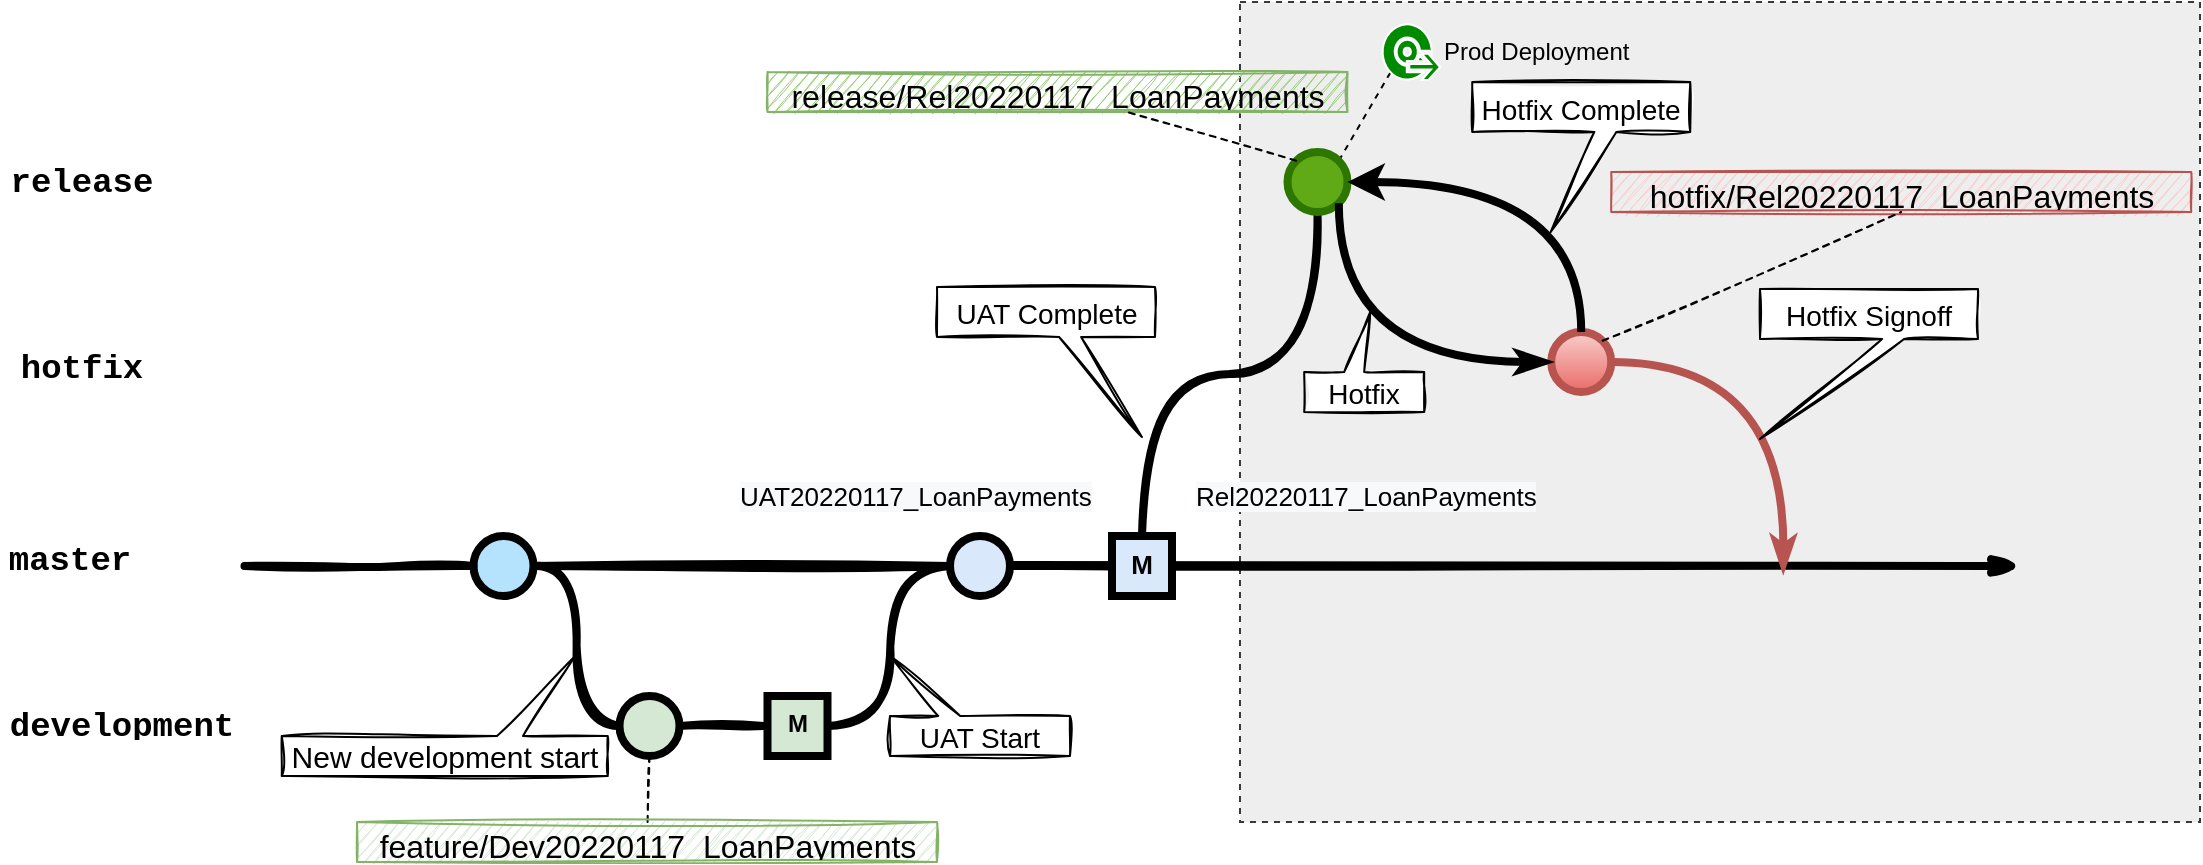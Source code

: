 <mxfile version="16.2.4" type="github">
  <diagram id="ZxHcsco9b7L7-rvQ7Xql" name="Page-1">
    <mxGraphModel dx="2115" dy="1146" grid="1" gridSize="10" guides="1" tooltips="1" connect="1" arrows="1" fold="1" page="1" pageScale="1" pageWidth="827" pageHeight="1169" math="0" shadow="0">
      <root>
        <mxCell id="84KTpsVSsy3dv5a97gq0-0" />
        <mxCell id="84KTpsVSsy3dv5a97gq0-1" parent="84KTpsVSsy3dv5a97gq0-0" />
        <mxCell id="yk9Jx_kOyNLx3biRVXQs-3" value="" style="rounded=0;whiteSpace=wrap;html=1;dashed=1;fillColor=#eeeeee;strokeColor=#36393d;" vertex="1" parent="84KTpsVSsy3dv5a97gq0-1">
          <mxGeometry x="1480" y="20" width="480" height="410" as="geometry" />
        </mxCell>
        <mxCell id="Yfrm37MvhDvbOV5HHXXn-4" value="" style="edgeStyle=orthogonalEdgeStyle;rounded=0;html=1;jettySize=auto;orthogonalLoop=1;plain-blue;endArrow=none;endFill=0;strokeWidth=4;strokeColor=#000000;sketch=1;" parent="84KTpsVSsy3dv5a97gq0-1" source="Yfrm37MvhDvbOV5HHXXn-6" target="Yfrm37MvhDvbOV5HHXXn-8" edge="1">
          <mxGeometry x="1126.75" y="302" as="geometry" />
        </mxCell>
        <mxCell id="Yfrm37MvhDvbOV5HHXXn-5" style="edgeStyle=orthogonalEdgeStyle;curved=1;rounded=0;html=1;exitX=1;exitY=0.5;exitPerimeter=0;entryX=0;entryY=0.5;entryPerimeter=0;endArrow=none;endFill=0;jettySize=auto;orthogonalLoop=1;strokeWidth=4;fontSize=15;sketch=1;" parent="84KTpsVSsy3dv5a97gq0-1" source="Yfrm37MvhDvbOV5HHXXn-6" target="Yfrm37MvhDvbOV5HHXXn-12" edge="1">
          <mxGeometry relative="1" as="geometry" />
        </mxCell>
        <mxCell id="Yfrm37MvhDvbOV5HHXXn-6" value="" style="verticalLabelPosition=bottom;verticalAlign=top;html=1;strokeWidth=4;shape=mxgraph.flowchart.on-page_reference;plain-blue;gradientColor=none;fillColor=#B5E3Fe;strokeColor=#000000;" parent="84KTpsVSsy3dv5a97gq0-1" vertex="1">
          <mxGeometry x="1096.75" y="287" width="30" height="30" as="geometry" />
        </mxCell>
        <mxCell id="Yfrm37MvhDvbOV5HHXXn-7" value="" style="edgeStyle=orthogonalEdgeStyle;curved=1;rounded=0;orthogonalLoop=1;jettySize=auto;html=1;endArrow=none;endFill=0;strokeWidth=4;fontFamily=Courier New;fontSize=16;" parent="84KTpsVSsy3dv5a97gq0-1" source="Yfrm37MvhDvbOV5HHXXn-8" edge="1">
          <mxGeometry relative="1" as="geometry">
            <mxPoint x="1416" y="302" as="targetPoint" />
          </mxGeometry>
        </mxCell>
        <mxCell id="Yfrm37MvhDvbOV5HHXXn-8" value="" style="verticalLabelPosition=bottom;verticalAlign=top;html=1;strokeWidth=4;shape=mxgraph.flowchart.on-page_reference;plain-blue;gradientColor=none;strokeColor=#000000;" parent="84KTpsVSsy3dv5a97gq0-1" vertex="1">
          <mxGeometry x="1335" y="287" width="30" height="30" as="geometry" />
        </mxCell>
        <mxCell id="Yfrm37MvhDvbOV5HHXXn-9" value="" style="edgeStyle=orthogonalEdgeStyle;curved=1;rounded=0;orthogonalLoop=1;jettySize=auto;html=1;endArrow=openThin;endFill=0;strokeWidth=4;fontFamily=Courier New;fontSize=16;startArrow=none;startFill=0;sketch=1;" parent="84KTpsVSsy3dv5a97gq0-1" edge="1">
          <mxGeometry relative="1" as="geometry">
            <mxPoint x="1365" y="301.5" as="sourcePoint" />
            <mxPoint x="1870" y="302" as="targetPoint" />
            <Array as="points">
              <mxPoint x="1502.25" y="302" />
              <mxPoint x="1502.25" y="302" />
            </Array>
          </mxGeometry>
        </mxCell>
        <mxCell id="Yfrm37MvhDvbOV5HHXXn-10" value="" style="edgeStyle=orthogonalEdgeStyle;rounded=0;html=1;jettySize=auto;orthogonalLoop=1;strokeWidth=4;endArrow=none;endFill=0;sketch=1;" parent="84KTpsVSsy3dv5a97gq0-1" target="Yfrm37MvhDvbOV5HHXXn-6" edge="1">
          <mxGeometry x="1026.75" y="302" as="geometry">
            <mxPoint x="982.25" y="302" as="sourcePoint" />
          </mxGeometry>
        </mxCell>
        <mxCell id="Yfrm37MvhDvbOV5HHXXn-11" style="edgeStyle=orthogonalEdgeStyle;curved=1;rounded=0;html=1;exitX=1;exitY=0.5;exitPerimeter=0;entryX=0;entryY=0.5;entryPerimeter=0;endArrow=none;endFill=0;jettySize=auto;orthogonalLoop=1;strokeWidth=4;fontSize=15;sketch=1;" parent="84KTpsVSsy3dv5a97gq0-1" source="Yfrm37MvhDvbOV5HHXXn-12" edge="1">
          <mxGeometry relative="1" as="geometry">
            <mxPoint x="1241.75" y="382" as="targetPoint" />
          </mxGeometry>
        </mxCell>
        <mxCell id="Yfrm37MvhDvbOV5HHXXn-12" value="" style="verticalLabelPosition=bottom;verticalAlign=top;html=1;strokeWidth=4;shape=mxgraph.flowchart.on-page_reference;plain-purple;gradientColor=none;strokeColor=#000000;fillColor=#D5E8D4;" parent="84KTpsVSsy3dv5a97gq0-1" vertex="1">
          <mxGeometry x="1169.75" y="367" width="30" height="30" as="geometry" />
        </mxCell>
        <mxCell id="Yfrm37MvhDvbOV5HHXXn-13" style="edgeStyle=orthogonalEdgeStyle;curved=1;rounded=0;html=1;entryX=0;entryY=0.5;entryPerimeter=0;endArrow=none;endFill=0;jettySize=auto;orthogonalLoop=1;strokeWidth=4;fontSize=15;sketch=1;" parent="84KTpsVSsy3dv5a97gq0-1" target="Yfrm37MvhDvbOV5HHXXn-8" edge="1">
          <mxGeometry relative="1" as="geometry">
            <mxPoint x="1274.25" y="382" as="sourcePoint" />
          </mxGeometry>
        </mxCell>
        <mxCell id="Yfrm37MvhDvbOV5HHXXn-14" value="&lt;b&gt;M&lt;/b&gt;" style="whiteSpace=wrap;html=1;verticalAlign=top;fillColor=#D5E8D4;strokeColor=#000000;strokeWidth=4;gradientColor=none;" parent="84KTpsVSsy3dv5a97gq0-1" vertex="1">
          <mxGeometry x="1243.75" y="367" width="30" height="30" as="geometry" />
        </mxCell>
        <mxCell id="Yfrm37MvhDvbOV5HHXXn-15" value="&lt;div&gt;&lt;b&gt;&lt;font style=&quot;font-size: 13px&quot;&gt;M&lt;/font&gt;&lt;/b&gt;&lt;/div&gt;" style="whiteSpace=wrap;html=1;verticalAlign=top;fillColor=#DAE8FC;strokeColor=#000000;strokeWidth=4;gradientColor=none;align=center;" parent="84KTpsVSsy3dv5a97gq0-1" vertex="1">
          <mxGeometry x="1416" y="287" width="30" height="30" as="geometry" />
        </mxCell>
        <mxCell id="Yfrm37MvhDvbOV5HHXXn-16" value="" style="edgeStyle=orthogonalEdgeStyle;curved=1;rounded=0;orthogonalLoop=1;jettySize=auto;html=1;endArrow=none;endFill=0;strokeWidth=4;fontFamily=Courier New;fontSize=16;exitX=0.5;exitY=0;exitDx=0;exitDy=0;sketch=1;entryX=0.5;entryY=1;entryDx=0;entryDy=0;entryPerimeter=0;" parent="84KTpsVSsy3dv5a97gq0-1" source="Yfrm37MvhDvbOV5HHXXn-15" target="Yfrm37MvhDvbOV5HHXXn-17" edge="1">
          <mxGeometry relative="1" as="geometry">
            <mxPoint x="1456" y="255" as="sourcePoint" />
            <mxPoint x="1494.25" y="175" as="targetPoint" />
          </mxGeometry>
        </mxCell>
        <mxCell id="yk9Jx_kOyNLx3biRVXQs-2" style="rounded=0;orthogonalLoop=1;jettySize=auto;html=1;exitX=0.855;exitY=0.145;exitDx=0;exitDy=0;exitPerimeter=0;entryX=0.175;entryY=0.84;entryDx=0;entryDy=0;entryPerimeter=0;endArrow=none;endFill=0;dashed=1;" edge="1" parent="84KTpsVSsy3dv5a97gq0-1" source="Yfrm37MvhDvbOV5HHXXn-17" target="yk9Jx_kOyNLx3biRVXQs-1">
          <mxGeometry relative="1" as="geometry" />
        </mxCell>
        <mxCell id="Yfrm37MvhDvbOV5HHXXn-17" value="" style="verticalLabelPosition=bottom;verticalAlign=top;html=1;strokeWidth=4;shape=mxgraph.flowchart.on-page_reference;strokeColor=#2D7600;fillColor=#60a917;fontColor=#ffffff;" parent="84KTpsVSsy3dv5a97gq0-1" vertex="1">
          <mxGeometry x="1503.75" y="95" width="30" height="30" as="geometry" />
        </mxCell>
        <mxCell id="Yfrm37MvhDvbOV5HHXXn-18" value="&lt;font style=&quot;font-size: 17px&quot;&gt;master&lt;/font&gt;" style="text;html=1;strokeColor=none;fillColor=none;align=center;verticalAlign=middle;whiteSpace=wrap;overflow=hidden;fontSize=14;fontStyle=1;fontFamily=Courier New;" parent="84KTpsVSsy3dv5a97gq0-1" vertex="1">
          <mxGeometry x="860" y="287" width="70" height="20" as="geometry" />
        </mxCell>
        <mxCell id="Yfrm37MvhDvbOV5HHXXn-19" value="&lt;font style=&quot;font-size: 17px&quot;&gt;development&lt;/font&gt;" style="text;html=1;strokeColor=none;fillColor=none;align=center;verticalAlign=middle;whiteSpace=wrap;overflow=hidden;fontSize=14;fontStyle=1;fontFamily=Courier New;" parent="84KTpsVSsy3dv5a97gq0-1" vertex="1">
          <mxGeometry x="860" y="370" width="121.62" height="20" as="geometry" />
        </mxCell>
        <mxCell id="Yfrm37MvhDvbOV5HHXXn-20" value="&lt;font style=&quot;font-size: 17px&quot;&gt;release&lt;/font&gt;" style="text;html=1;strokeColor=none;fillColor=none;align=center;verticalAlign=middle;whiteSpace=wrap;overflow=hidden;fontSize=14;fontStyle=1;fontFamily=Courier New;" parent="84KTpsVSsy3dv5a97gq0-1" vertex="1">
          <mxGeometry x="860" y="98" width="81.62" height="20" as="geometry" />
        </mxCell>
        <mxCell id="Yfrm37MvhDvbOV5HHXXn-21" value="&lt;font style=&quot;font-size: 15px&quot;&gt;New development start&lt;/font&gt;" style="shape=callout;whiteSpace=wrap;html=1;perimeter=calloutPerimeter;fontSize=16;position2=0.1;rotation=0;base=13;size=40;position=0.26;snapToPoint=0;rounded=0;shadow=0;sketch=1;direction=west;" parent="84KTpsVSsy3dv5a97gq0-1" vertex="1">
          <mxGeometry x="1000.87" y="347" width="163" height="60" as="geometry" />
        </mxCell>
        <mxCell id="Yfrm37MvhDvbOV5HHXXn-22" value="&lt;font style=&quot;font-size: 14px&quot;&gt;UAT Start&lt;/font&gt;" style="shape=callout;whiteSpace=wrap;html=1;perimeter=calloutPerimeter;fontSize=16;position2=1;rotation=0;base=11;size=30;position=0.61;snapToPoint=0;rounded=0;shadow=0;sketch=1;direction=west;arcSize=15;" parent="84KTpsVSsy3dv5a97gq0-1" vertex="1">
          <mxGeometry x="1305" y="347" width="90" height="50" as="geometry" />
        </mxCell>
        <mxCell id="Yfrm37MvhDvbOV5HHXXn-23" value="&lt;font style=&quot;font-size: 14px&quot;&gt;UAT Complete&lt;/font&gt;" style="shape=callout;whiteSpace=wrap;html=1;perimeter=calloutPerimeter;fontSize=16;position2=0.94;rotation=0;base=11;size=50;position=0.56;snapToPoint=0;rounded=0;shadow=0;sketch=1;direction=east;arcSize=15;" parent="84KTpsVSsy3dv5a97gq0-1" vertex="1">
          <mxGeometry x="1328.5" y="162.5" width="109" height="75" as="geometry" />
        </mxCell>
        <mxCell id="Yfrm37MvhDvbOV5HHXXn-24" style="rounded=0;sketch=1;orthogonalLoop=1;jettySize=auto;html=1;entryX=0.5;entryY=1;entryDx=0;entryDy=0;entryPerimeter=0;fontSize=15;endArrow=none;endFill=0;dashed=1;" parent="84KTpsVSsy3dv5a97gq0-1" source="Yfrm37MvhDvbOV5HHXXn-25" target="Yfrm37MvhDvbOV5HHXXn-12" edge="1">
          <mxGeometry relative="1" as="geometry" />
        </mxCell>
        <mxCell id="Yfrm37MvhDvbOV5HHXXn-25" value="&lt;span style=&quot;font-size: 16px&quot;&gt;feature/Dev20220117_LoanPayments&lt;/span&gt;" style="text;html=1;strokeColor=#82b366;fillColor=#d5e8d4;align=center;verticalAlign=middle;whiteSpace=wrap;overflow=hidden;rounded=0;shadow=0;sketch=1;fontSize=15;" parent="84KTpsVSsy3dv5a97gq0-1" vertex="1">
          <mxGeometry x="1038.5" y="430" width="290" height="20" as="geometry" />
        </mxCell>
        <mxCell id="Yfrm37MvhDvbOV5HHXXn-27" value="&lt;span style=&quot;text-align: center ; background-color: rgb(248 , 249 , 250)&quot;&gt;UAT20220117_LoanPayments&lt;/span&gt;" style="shape=image;html=1;verticalAlign=middle;verticalLabelPosition=middle;labelBackgroundColor=#ffffff;imageAspect=0;aspect=fixed;image=https://cdn1.iconfinder.com/data/icons/32-soft-media-icons--Vol-2/33/tag.png;rounded=0;shadow=0;sketch=1;fontSize=13;fillColor=none;gradientColor=none;direction=east;rotation=0;textDirection=ltr;labelPosition=right;align=left;" parent="84KTpsVSsy3dv5a97gq0-1" vertex="1">
          <mxGeometry x="1208" y="257" width="20" height="20" as="geometry" />
        </mxCell>
        <mxCell id="Yfrm37MvhDvbOV5HHXXn-28" value="&lt;span style=&quot;text-align: center ; background-color: rgb(248 , 249 , 250)&quot;&gt;Rel20220117_LoanPayments&lt;/span&gt;" style="shape=image;html=1;verticalAlign=middle;verticalLabelPosition=middle;labelBackgroundColor=#ffffff;imageAspect=0;aspect=fixed;image=https://cdn1.iconfinder.com/data/icons/32-soft-media-icons--Vol-2/33/tag.png;rounded=0;shadow=0;sketch=1;fontSize=13;fillColor=none;gradientColor=none;direction=east;rotation=0;textDirection=ltr;labelPosition=right;align=left;" parent="84KTpsVSsy3dv5a97gq0-1" vertex="1">
          <mxGeometry x="1436" y="257" width="20" height="20" as="geometry" />
        </mxCell>
        <mxCell id="Yfrm37MvhDvbOV5HHXXn-29" value="&lt;span style=&quot;font-size: 16px&quot;&gt;release/Rel20220117_LoanPayments&lt;/span&gt;" style="text;html=1;strokeColor=#82b366;fillColor=#97D077;align=center;verticalAlign=middle;whiteSpace=wrap;overflow=hidden;rounded=0;shadow=0;sketch=1;fontSize=15;" parent="84KTpsVSsy3dv5a97gq0-1" vertex="1">
          <mxGeometry x="1243.75" y="55" width="290" height="20" as="geometry" />
        </mxCell>
        <mxCell id="Yfrm37MvhDvbOV5HHXXn-30" style="rounded=0;sketch=1;orthogonalLoop=1;jettySize=auto;html=1;fontSize=15;endArrow=none;endFill=0;dashed=1;exitX=0.145;exitY=0.145;exitDx=0;exitDy=0;exitPerimeter=0;" parent="84KTpsVSsy3dv5a97gq0-1" source="Yfrm37MvhDvbOV5HHXXn-17" target="Yfrm37MvhDvbOV5HHXXn-29" edge="1">
          <mxGeometry relative="1" as="geometry">
            <mxPoint x="1499" y="140" as="sourcePoint" />
            <mxPoint x="1519.25" y="95" as="targetPoint" />
          </mxGeometry>
        </mxCell>
        <mxCell id="ULyehuTYYwsjFRRzDHKz-42" value="" style="verticalLabelPosition=bottom;verticalAlign=top;html=1;strokeWidth=4;shape=mxgraph.flowchart.on-page_reference;plain-blue;gradientColor=#EA6B66;strokeColor=#B85450;fillColor=#F8CECC;" parent="84KTpsVSsy3dv5a97gq0-1" vertex="1">
          <mxGeometry x="1635.62" y="185" width="30" height="30" as="geometry" />
        </mxCell>
        <mxCell id="ULyehuTYYwsjFRRzDHKz-43" style="rounded=0;orthogonalLoop=1;jettySize=auto;html=1;exitX=0.855;exitY=0.855;exitDx=0;exitDy=0;exitPerimeter=0;entryX=0;entryY=0.5;entryDx=0;entryDy=0;entryPerimeter=0;endArrow=classicThin;endFill=1;strokeWidth=4;fontFamily=Courier New;fontColor=#009900;edgeStyle=orthogonalEdgeStyle;curved=1;" parent="84KTpsVSsy3dv5a97gq0-1" source="Yfrm37MvhDvbOV5HHXXn-17" target="ULyehuTYYwsjFRRzDHKz-42" edge="1">
          <mxGeometry relative="1" as="geometry">
            <mxPoint x="1581.62" y="135.65" as="sourcePoint" />
            <mxPoint x="1649.97" y="219" as="targetPoint" />
            <Array as="points">
              <mxPoint x="1529.62" y="200" />
            </Array>
          </mxGeometry>
        </mxCell>
        <mxCell id="ULyehuTYYwsjFRRzDHKz-44" style="edgeStyle=orthogonalEdgeStyle;curved=1;rounded=0;orthogonalLoop=1;jettySize=auto;html=1;entryX=0.5;entryY=0;entryDx=0;entryDy=0;entryPerimeter=0;endArrow=none;endFill=0;strokeWidth=4;fontFamily=Courier New;fontColor=#009900;startArrow=classic;startFill=1;exitX=1;exitY=0.5;exitDx=0;exitDy=0;exitPerimeter=0;" parent="84KTpsVSsy3dv5a97gq0-1" source="Yfrm37MvhDvbOV5HHXXn-17" target="ULyehuTYYwsjFRRzDHKz-42" edge="1">
          <mxGeometry relative="1" as="geometry">
            <mxPoint x="1585.97" y="125" as="sourcePoint" />
            <mxPoint x="1794.22" y="159" as="targetPoint" />
          </mxGeometry>
        </mxCell>
        <mxCell id="ULyehuTYYwsjFRRzDHKz-45" style="edgeStyle=orthogonalEdgeStyle;curved=1;rounded=0;orthogonalLoop=1;jettySize=auto;html=1;exitX=1;exitY=0.5;exitDx=0;exitDy=0;exitPerimeter=0;endArrow=classicThin;endFill=1;strokeWidth=4;fontFamily=Courier New;fontColor=#009900;fillColor=#f8cecc;strokeColor=#b85450;" parent="84KTpsVSsy3dv5a97gq0-1" source="ULyehuTYYwsjFRRzDHKz-42" edge="1">
          <mxGeometry relative="1" as="geometry">
            <mxPoint x="1641.62" y="155" as="sourcePoint" />
            <mxPoint x="1751.62" y="305" as="targetPoint" />
          </mxGeometry>
        </mxCell>
        <mxCell id="ULyehuTYYwsjFRRzDHKz-46" value="&lt;span style=&quot;font-size: 16px&quot;&gt;hotfix/Rel20220117_LoanPayments&lt;/span&gt;" style="text;html=1;strokeColor=#b85450;fillColor=#f8cecc;align=center;verticalAlign=middle;whiteSpace=wrap;overflow=hidden;rounded=0;shadow=0;sketch=1;fontSize=15;" parent="84KTpsVSsy3dv5a97gq0-1" vertex="1">
          <mxGeometry x="1665.62" y="105" width="290" height="20" as="geometry" />
        </mxCell>
        <mxCell id="ULyehuTYYwsjFRRzDHKz-47" style="rounded=0;sketch=1;orthogonalLoop=1;jettySize=auto;html=1;fontSize=15;endArrow=none;endFill=0;dashed=1;exitX=0.855;exitY=0.145;exitDx=0;exitDy=0;exitPerimeter=0;entryX=0.5;entryY=1;entryDx=0;entryDy=0;" parent="84KTpsVSsy3dv5a97gq0-1" source="ULyehuTYYwsjFRRzDHKz-42" target="ULyehuTYYwsjFRRzDHKz-46" edge="1">
          <mxGeometry relative="1" as="geometry">
            <mxPoint x="1828.29" y="115" as="sourcePoint" />
            <mxPoint x="1741.623" y="95" as="targetPoint" />
          </mxGeometry>
        </mxCell>
        <mxCell id="ULyehuTYYwsjFRRzDHKz-48" value="&lt;span style=&quot;font-size: 14px&quot;&gt;Hotfix&lt;/span&gt;" style="shape=callout;whiteSpace=wrap;html=1;perimeter=calloutPerimeter;fontSize=16;position2=0.45;rotation=0;base=10;size=30;position=0.5;snapToPoint=0;rounded=0;shadow=0;sketch=1;direction=west;arcSize=15;" parent="84KTpsVSsy3dv5a97gq0-1" vertex="1">
          <mxGeometry x="1512.09" y="175" width="60" height="50" as="geometry" />
        </mxCell>
        <mxCell id="ULyehuTYYwsjFRRzDHKz-49" value="&lt;font style=&quot;font-size: 14px&quot;&gt;Hotfix Complete&lt;/font&gt;" style="shape=callout;whiteSpace=wrap;html=1;perimeter=calloutPerimeter;fontSize=16;position2=0.36;rotation=0;base=11;size=50;position=0.56;snapToPoint=0;rounded=0;shadow=0;sketch=1;direction=east;arcSize=15;" parent="84KTpsVSsy3dv5a97gq0-1" vertex="1">
          <mxGeometry x="1596.12" y="60" width="109" height="75" as="geometry" />
        </mxCell>
        <mxCell id="ULyehuTYYwsjFRRzDHKz-52" value="&lt;font style=&quot;font-size: 17px&quot;&gt;hotfix&lt;/font&gt;" style="text;html=1;strokeColor=none;fillColor=none;align=center;verticalAlign=middle;whiteSpace=wrap;overflow=hidden;fontSize=14;fontStyle=1;fontFamily=Courier New;" parent="84KTpsVSsy3dv5a97gq0-1" vertex="1">
          <mxGeometry x="860" y="191" width="81.62" height="20" as="geometry" />
        </mxCell>
        <mxCell id="yk9Jx_kOyNLx3biRVXQs-0" value="&lt;font style=&quot;font-size: 14px&quot;&gt;Hotfix Signoff&lt;/font&gt;" style="shape=callout;whiteSpace=wrap;html=1;perimeter=calloutPerimeter;fontSize=16;position2=0;rotation=0;base=11;size=50;position=0.56;snapToPoint=0;rounded=0;shadow=0;sketch=1;direction=east;arcSize=15;" vertex="1" parent="84KTpsVSsy3dv5a97gq0-1">
          <mxGeometry x="1740" y="163.5" width="109" height="75" as="geometry" />
        </mxCell>
        <mxCell id="yk9Jx_kOyNLx3biRVXQs-1" value="&lt;font color=&quot;#000000&quot;&gt;Prod Deployment&lt;/font&gt;" style="sketch=0;pointerEvents=1;shadow=0;dashed=0;html=1;strokeColor=#FFFFFF;labelPosition=right;verticalLabelPosition=middle;verticalAlign=middle;align=left;fillColor=#008a00;shape=mxgraph.mscae.intune.client_software;fontColor=#ffffff;" vertex="1" parent="84KTpsVSsy3dv5a97gq0-1">
          <mxGeometry x="1550" y="30" width="30" height="30" as="geometry" />
        </mxCell>
      </root>
    </mxGraphModel>
  </diagram>
</mxfile>
